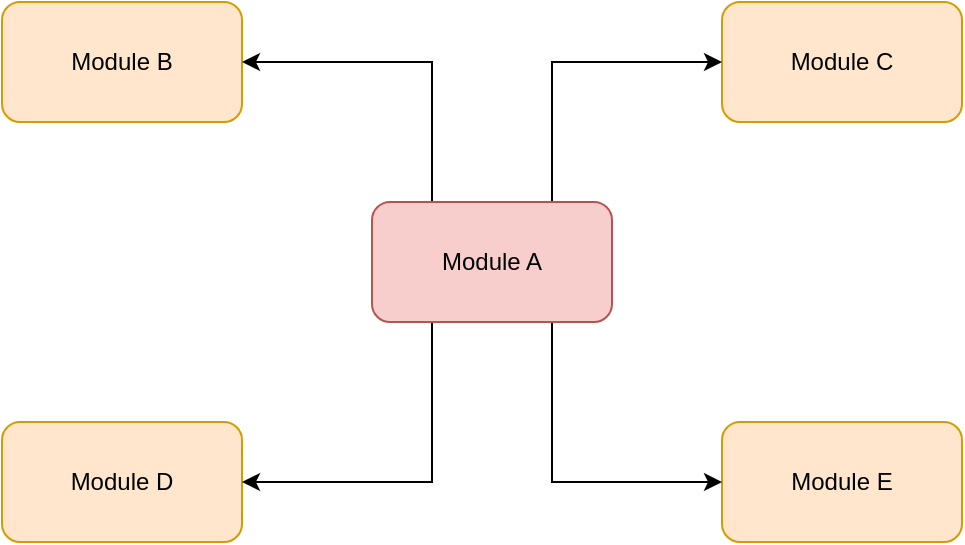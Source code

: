 <mxfile version="13.3.9" type="device"><diagram id="LY9CKozSm1Yq6V91lN2U" name="Page-1"><mxGraphModel dx="852" dy="494" grid="1" gridSize="10" guides="1" tooltips="1" connect="1" arrows="1" fold="1" page="1" pageScale="1" pageWidth="850" pageHeight="1100" math="0" shadow="0"><root><mxCell id="0"/><mxCell id="1" parent="0"/><mxCell id="k3cS4mhqrTX5d8HXTo68-1" value="Module B" style="rounded=1;whiteSpace=wrap;html=1;fillColor=#ffe6cc;strokeColor=#d79b00;" vertex="1" parent="1"><mxGeometry x="120" y="140" width="120" height="60" as="geometry"/></mxCell><mxCell id="k3cS4mhqrTX5d8HXTo68-2" value="&lt;span&gt;Module C&lt;/span&gt;" style="rounded=1;whiteSpace=wrap;html=1;fillColor=#ffe6cc;strokeColor=#d79b00;" vertex="1" parent="1"><mxGeometry x="480" y="140" width="120" height="60" as="geometry"/></mxCell><mxCell id="k3cS4mhqrTX5d8HXTo68-3" value="&lt;span&gt;Module D&lt;/span&gt;" style="rounded=1;whiteSpace=wrap;html=1;fillColor=#ffe6cc;strokeColor=#d79b00;" vertex="1" parent="1"><mxGeometry x="120" y="350" width="120" height="60" as="geometry"/></mxCell><mxCell id="k3cS4mhqrTX5d8HXTo68-4" value="&lt;span&gt;Module E&lt;/span&gt;" style="rounded=1;whiteSpace=wrap;html=1;fillColor=#ffe6cc;strokeColor=#d79b00;" vertex="1" parent="1"><mxGeometry x="480" y="350" width="120" height="60" as="geometry"/></mxCell><mxCell id="k3cS4mhqrTX5d8HXTo68-8" style="edgeStyle=orthogonalEdgeStyle;rounded=0;orthogonalLoop=1;jettySize=auto;html=1;entryX=0;entryY=0.5;entryDx=0;entryDy=0;exitX=0.75;exitY=0;exitDx=0;exitDy=0;" edge="1" parent="1" source="k3cS4mhqrTX5d8HXTo68-5" target="k3cS4mhqrTX5d8HXTo68-2"><mxGeometry relative="1" as="geometry"/></mxCell><mxCell id="k3cS4mhqrTX5d8HXTo68-9" style="edgeStyle=orthogonalEdgeStyle;rounded=0;orthogonalLoop=1;jettySize=auto;html=1;entryX=1;entryY=0.5;entryDx=0;entryDy=0;exitX=0.25;exitY=0;exitDx=0;exitDy=0;" edge="1" parent="1" source="k3cS4mhqrTX5d8HXTo68-5" target="k3cS4mhqrTX5d8HXTo68-1"><mxGeometry relative="1" as="geometry"/></mxCell><mxCell id="k3cS4mhqrTX5d8HXTo68-10" style="edgeStyle=orthogonalEdgeStyle;rounded=0;orthogonalLoop=1;jettySize=auto;html=1;entryX=1;entryY=0.5;entryDx=0;entryDy=0;exitX=0.25;exitY=1;exitDx=0;exitDy=0;" edge="1" parent="1" source="k3cS4mhqrTX5d8HXTo68-5" target="k3cS4mhqrTX5d8HXTo68-3"><mxGeometry relative="1" as="geometry"/></mxCell><mxCell id="k3cS4mhqrTX5d8HXTo68-11" style="edgeStyle=orthogonalEdgeStyle;rounded=0;orthogonalLoop=1;jettySize=auto;html=1;entryX=0;entryY=0.5;entryDx=0;entryDy=0;exitX=0.75;exitY=1;exitDx=0;exitDy=0;" edge="1" parent="1" source="k3cS4mhqrTX5d8HXTo68-5" target="k3cS4mhqrTX5d8HXTo68-4"><mxGeometry relative="1" as="geometry"/></mxCell><mxCell id="k3cS4mhqrTX5d8HXTo68-5" value="Module A" style="rounded=1;whiteSpace=wrap;html=1;fillColor=#f8cecc;strokeColor=#b85450;" vertex="1" parent="1"><mxGeometry x="305" y="240" width="120" height="60" as="geometry"/></mxCell></root></mxGraphModel></diagram></mxfile>